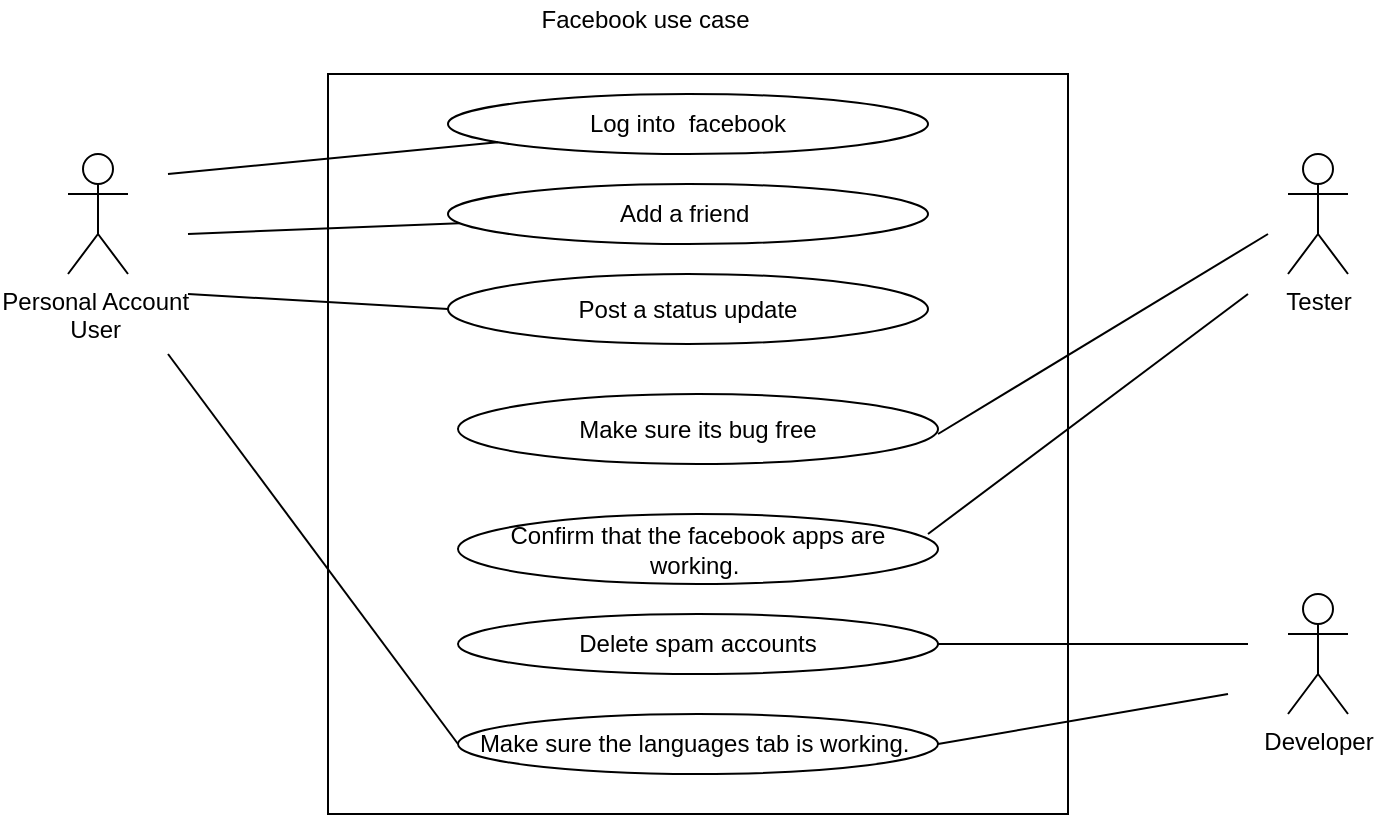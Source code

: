 <mxfile version="12.5.5" type="github"><diagram id="75GQyKgE_hQdEKJo7xfz" name="Page-1"><mxGraphModel dx="1021" dy="529" grid="1" gridSize="10" guides="1" tooltips="1" connect="1" arrows="1" fold="1" page="1" pageScale="1" pageWidth="850" pageHeight="1100" math="0" shadow="0"><root><object label="" id="0"><mxCell/></object><mxCell id="1" parent="0"/><mxCell id="9ZolIYX3YXfpyV9QF8X4-1" value="" style="whiteSpace=wrap;html=1;aspect=fixed;" vertex="1" parent="1"><mxGeometry x="210" y="50" width="370" height="370" as="geometry"/></mxCell><object label="Personal Account&amp;nbsp;&lt;br&gt;User&amp;nbsp;" id="9ZolIYX3YXfpyV9QF8X4-2"><mxCell style="shape=umlActor;verticalLabelPosition=bottom;labelBackgroundColor=#ffffff;verticalAlign=top;html=1;outlineConnect=0;" vertex="1" parent="1"><mxGeometry x="80" y="90" width="30" height="60" as="geometry"/></mxCell></object><mxCell id="9ZolIYX3YXfpyV9QF8X4-6" value="Tester" style="shape=umlActor;verticalLabelPosition=bottom;labelBackgroundColor=#ffffff;verticalAlign=top;html=1;outlineConnect=0;" vertex="1" parent="1"><mxGeometry x="690" y="90" width="30" height="60" as="geometry"/></mxCell><mxCell id="9ZolIYX3YXfpyV9QF8X4-7" value="Developer" style="shape=umlActor;verticalLabelPosition=bottom;labelBackgroundColor=#ffffff;verticalAlign=top;html=1;outlineConnect=0;" vertex="1" parent="1"><mxGeometry x="690" y="310" width="30" height="60" as="geometry"/></mxCell><mxCell id="9ZolIYX3YXfpyV9QF8X4-8" value="Log into&amp;nbsp; facebook" style="ellipse;whiteSpace=wrap;html=1;" vertex="1" parent="1"><mxGeometry x="270" y="60" width="240" height="30" as="geometry"/></mxCell><mxCell id="9ZolIYX3YXfpyV9QF8X4-11" value="Add a friend&amp;nbsp;" style="ellipse;whiteSpace=wrap;html=1;" vertex="1" parent="1"><mxGeometry x="270" y="105" width="240" height="30" as="geometry"/></mxCell><mxCell id="9ZolIYX3YXfpyV9QF8X4-12" value="Make sure its bug free" style="ellipse;whiteSpace=wrap;html=1;" vertex="1" parent="1"><mxGeometry x="275" y="210" width="240" height="35" as="geometry"/></mxCell><mxCell id="9ZolIYX3YXfpyV9QF8X4-13" value="Make sure the languages tab is working.&amp;nbsp;" style="ellipse;whiteSpace=wrap;html=1;" vertex="1" parent="1"><mxGeometry x="275" y="370" width="240" height="30" as="geometry"/></mxCell><mxCell id="9ZolIYX3YXfpyV9QF8X4-16" value="Confirm that the facebook apps are working.&amp;nbsp;" style="ellipse;whiteSpace=wrap;html=1;" vertex="1" parent="1"><mxGeometry x="275" y="270" width="240" height="35" as="geometry"/></mxCell><mxCell id="9ZolIYX3YXfpyV9QF8X4-17" value="Post a status update" style="ellipse;whiteSpace=wrap;html=1;" vertex="1" parent="1"><mxGeometry x="270" y="150" width="240" height="35" as="geometry"/></mxCell><mxCell id="9ZolIYX3YXfpyV9QF8X4-19" value="Delete spam accounts" style="ellipse;whiteSpace=wrap;html=1;" vertex="1" parent="1"><mxGeometry x="275" y="320" width="240" height="30" as="geometry"/></mxCell><mxCell id="9ZolIYX3YXfpyV9QF8X4-22" value="" style="endArrow=none;html=1;" edge="1" parent="1" target="9ZolIYX3YXfpyV9QF8X4-8"><mxGeometry width="50" height="50" relative="1" as="geometry"><mxPoint x="130" y="100" as="sourcePoint"/><mxPoint x="170" y="85" as="targetPoint"/></mxGeometry></mxCell><mxCell id="9ZolIYX3YXfpyV9QF8X4-31" value="" style="endArrow=none;html=1;" edge="1" parent="1" target="9ZolIYX3YXfpyV9QF8X4-11"><mxGeometry width="50" height="50" relative="1" as="geometry"><mxPoint x="140" y="130" as="sourcePoint"/><mxPoint x="190" y="80" as="targetPoint"/></mxGeometry></mxCell><mxCell id="9ZolIYX3YXfpyV9QF8X4-33" value="" style="endArrow=none;html=1;entryX=0;entryY=0.5;entryDx=0;entryDy=0;" edge="1" parent="1" target="9ZolIYX3YXfpyV9QF8X4-17"><mxGeometry width="50" height="50" relative="1" as="geometry"><mxPoint x="140" y="160" as="sourcePoint"/><mxPoint x="190" y="110" as="targetPoint"/></mxGeometry></mxCell><mxCell id="9ZolIYX3YXfpyV9QF8X4-34" value="" style="endArrow=none;html=1;" edge="1" parent="1"><mxGeometry width="50" height="50" relative="1" as="geometry"><mxPoint x="515" y="230" as="sourcePoint"/><mxPoint x="680" y="130" as="targetPoint"/></mxGeometry></mxCell><mxCell id="9ZolIYX3YXfpyV9QF8X4-35" value="" style="endArrow=none;html=1;" edge="1" parent="1"><mxGeometry width="50" height="50" relative="1" as="geometry"><mxPoint x="510" y="280" as="sourcePoint"/><mxPoint x="670" y="160" as="targetPoint"/></mxGeometry></mxCell><mxCell id="9ZolIYX3YXfpyV9QF8X4-36" value="" style="endArrow=none;html=1;" edge="1" parent="1" source="9ZolIYX3YXfpyV9QF8X4-19"><mxGeometry width="50" height="50" relative="1" as="geometry"><mxPoint x="600" y="365" as="sourcePoint"/><mxPoint x="670" y="335" as="targetPoint"/></mxGeometry></mxCell><mxCell id="9ZolIYX3YXfpyV9QF8X4-37" value="" style="endArrow=none;html=1;exitX=1;exitY=0.5;exitDx=0;exitDy=0;" edge="1" parent="1" source="9ZolIYX3YXfpyV9QF8X4-13"><mxGeometry width="50" height="50" relative="1" as="geometry"><mxPoint x="610" y="410" as="sourcePoint"/><mxPoint x="660" y="360" as="targetPoint"/></mxGeometry></mxCell><mxCell id="9ZolIYX3YXfpyV9QF8X4-38" value="" style="endArrow=none;html=1;entryX=0;entryY=0.5;entryDx=0;entryDy=0;" edge="1" parent="1" target="9ZolIYX3YXfpyV9QF8X4-13"><mxGeometry width="50" height="50" relative="1" as="geometry"><mxPoint x="130" y="190" as="sourcePoint"/><mxPoint x="140" y="195" as="targetPoint"/></mxGeometry></mxCell><mxCell id="9ZolIYX3YXfpyV9QF8X4-40" value="Facebook use case&amp;nbsp;" style="text;html=1;align=center;verticalAlign=middle;resizable=0;points=[];autosize=1;" vertex="1" parent="1"><mxGeometry x="310" y="13" width="120" height="20" as="geometry"/></mxCell></root></mxGraphModel></diagram></mxfile>